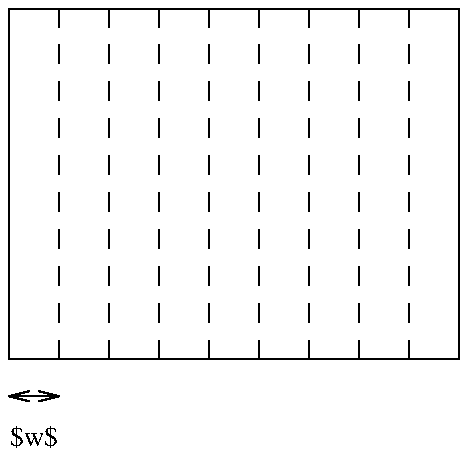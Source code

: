 .PS
line from 1.525,8.037 to 1.425,8.012 to 1.525,7.987
line from 1.425,8.012 to 1.675,8.012
line from 1.575,7.987 to 1.675,8.012 to 1.575,8.037
line from 3.675,9.950 to 1.425,9.950 to 1.425,8.200 to 3.675,8.200 to 3.675,9.950
dashwid = 0.090i
line dashed from 3.425,8.200 to 3.425,9.950
line dashed from 3.175,8.200 to 3.175,9.950
line dashed from 2.925,8.200 to 2.925,9.950
line dashed from 2.675,8.200 to 2.675,9.950
line dashed from 2.425,8.200 to 2.425,9.950
line dashed from 2.175,8.200 to 2.175,9.950
line dashed from 1.925,8.200 to 1.925,9.950
line dashed from 1.675,8.200 to 1.675,9.950
"$w$" at 1.550,7.796
.PE
